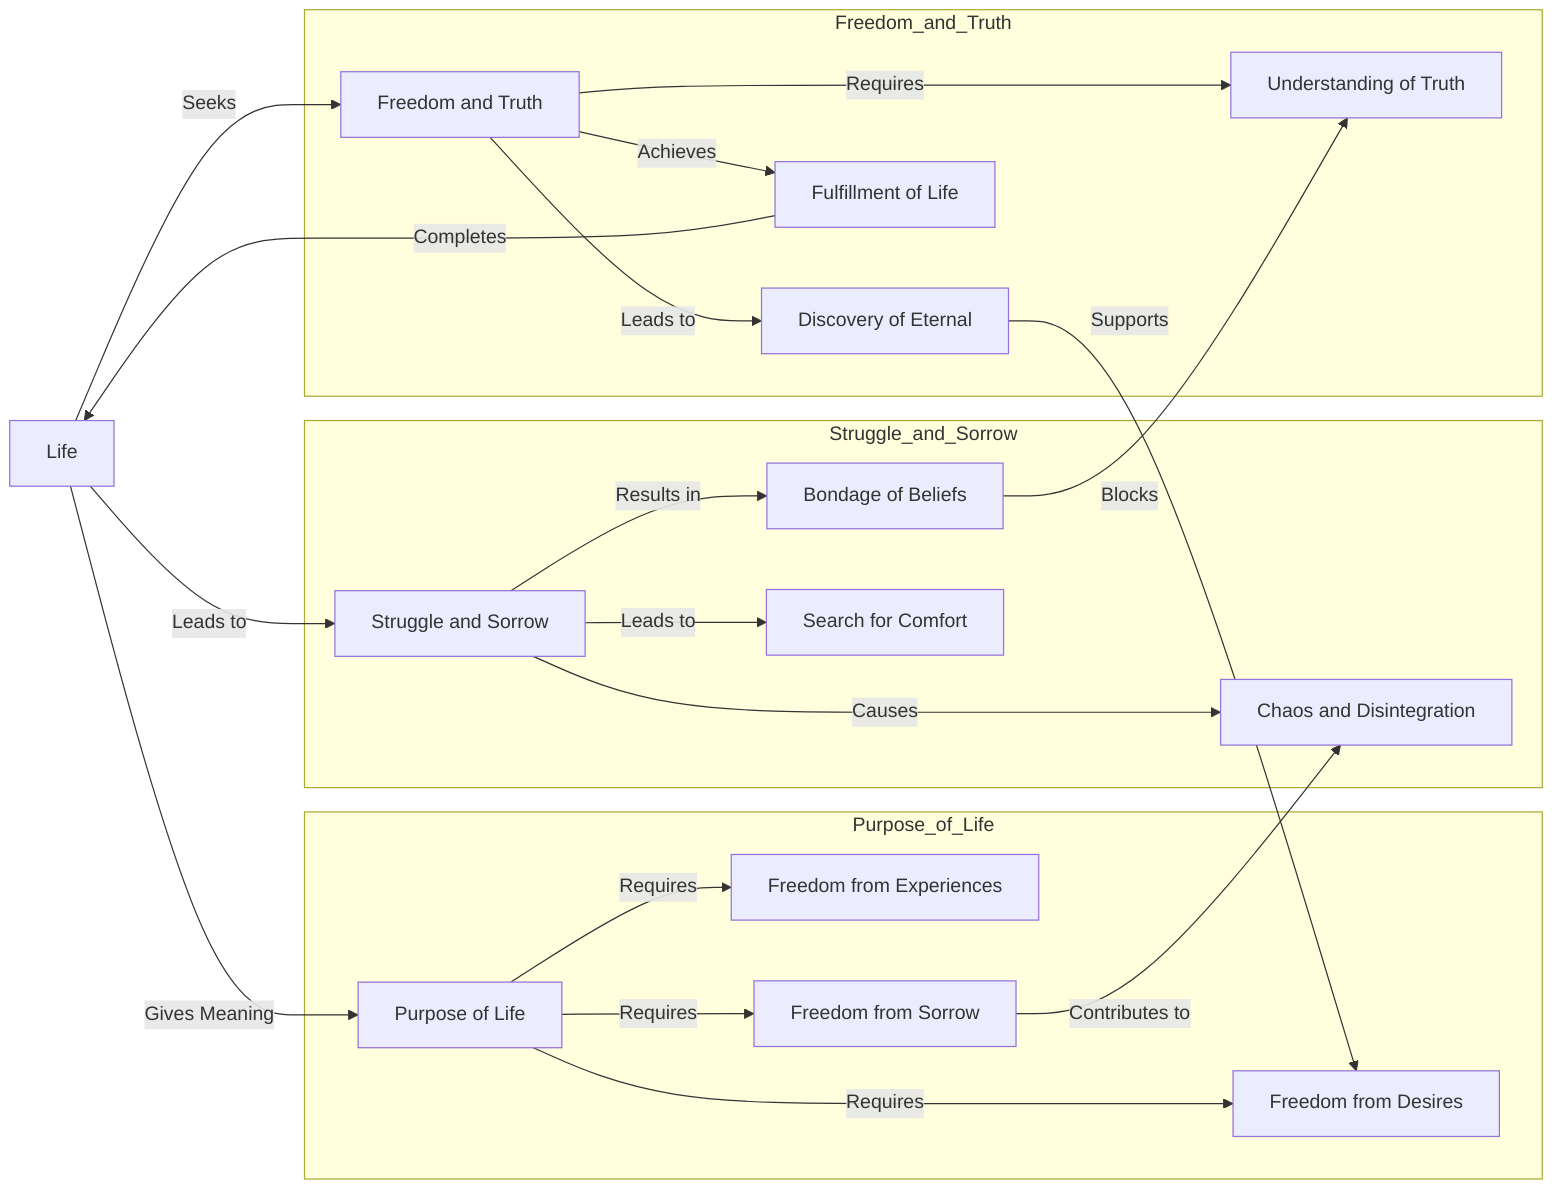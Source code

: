 graph LR
    %% Main Concept
    A[Life] -->|Gives Meaning| B[Purpose of Life]
    A -->|Leads to| C[Struggle and Sorrow]
    A -->|Seeks| D[Freedom and Truth]

    %% Subgraph for Purpose of Life
    subgraph Purpose_of_Life
        direction TB
        B1[Freedom from Desires]
        B2[Freedom from Experiences]
        B3[Freedom from Sorrow]
        B -->|Requires| B1
        B -->|Requires| B2
        B -->|Requires| B3
    end

    %% Subgraph for Struggle and Sorrow
    subgraph Struggle_and_Sorrow
        direction TB
        C1[Chaos and Disintegration]
        C2[Bondage of Beliefs]
        C3[Search for Comfort]
        C -->|Causes| C1
        C -->|Results in| C2
        C -->|Leads to| C3
    end

    %% Subgraph for Freedom and Truth
    subgraph Freedom_and_Truth
        direction TB
        D1[Understanding of Truth]
        D2[Discovery of Eternal]
        D3[Fulfillment of Life]
        D -->|Requires| D1
        D -->|Leads to| D2
        D -->|Achieves| D3
    end

    %% Relationships between subgraphs
    B3 -->|Contributes to| C1
    C2 -->|Blocks| D1
    D2 -->|Supports| B1
    D3 -->|Completes| A